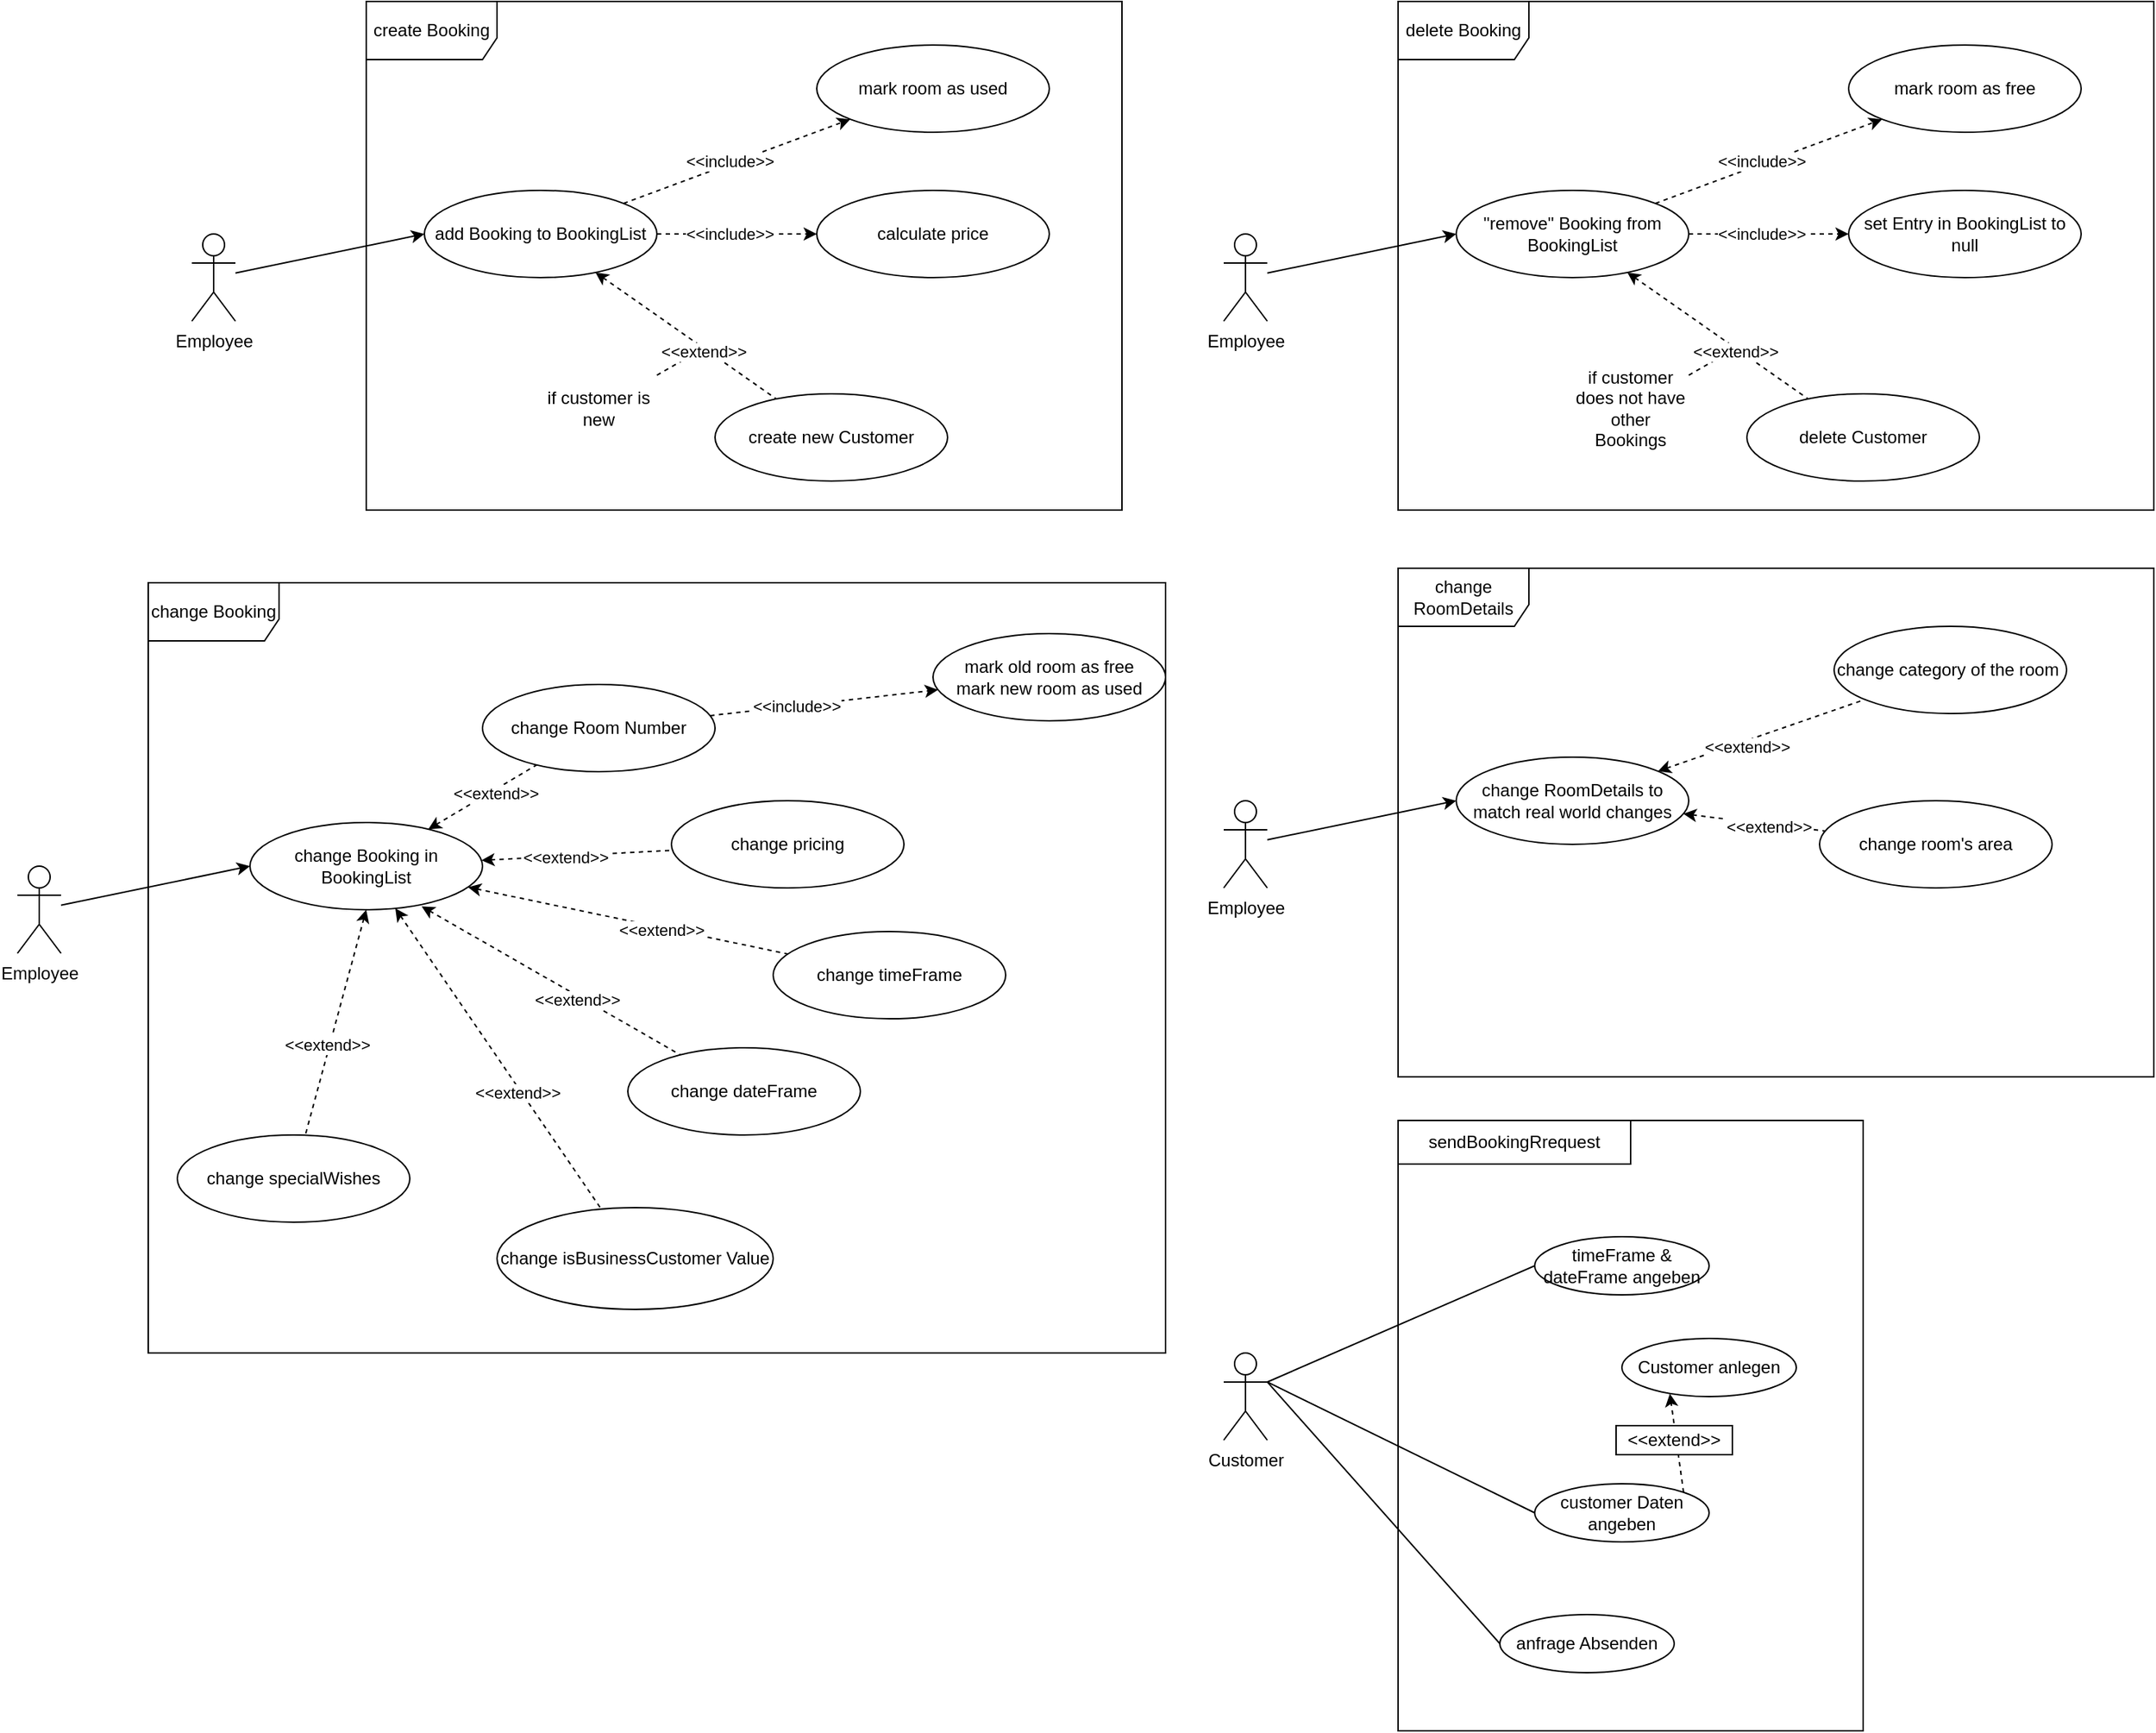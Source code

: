 <mxfile version="13.2.2" type="device"><diagram id="R2lEEEUBdFMjLlhIrx00" name="Page-1"><mxGraphModel dx="1613" dy="688" grid="1" gridSize="10" guides="1" tooltips="1" connect="1" arrows="1" fold="1" page="1" pageScale="1" pageWidth="850" pageHeight="1100" math="0" shadow="0" extFonts="Permanent Marker^https://fonts.googleapis.com/css?family=Permanent+Marker"><root><mxCell id="0"/><mxCell id="1" parent="0"/><mxCell id="NP9Gkg_iv2DwjVBq5gAW-1" value="create Booking" style="shape=umlFrame;whiteSpace=wrap;html=1;width=90;height=40;" parent="1" vertex="1"><mxGeometry x="170" y="510" width="520" height="350" as="geometry"/></mxCell><mxCell id="NP9Gkg_iv2DwjVBq5gAW-15" value="" style="edgeStyle=none;rounded=0;orthogonalLoop=1;jettySize=auto;html=1;dashed=1;startArrow=none;startFill=0;endArrow=none;endFill=0;" parent="1" source="NP9Gkg_iv2DwjVBq5gAW-14" edge="1"><mxGeometry relative="1" as="geometry"><mxPoint x="400" y="750" as="targetPoint"/></mxGeometry></mxCell><mxCell id="NP9Gkg_iv2DwjVBq5gAW-3" value="" style="rounded=0;orthogonalLoop=1;jettySize=auto;html=1;entryX=0;entryY=0.5;entryDx=0;entryDy=0;" parent="1" source="NP9Gkg_iv2DwjVBq5gAW-2" target="NP9Gkg_iv2DwjVBq5gAW-4" edge="1"><mxGeometry relative="1" as="geometry"/></mxCell><mxCell id="NP9Gkg_iv2DwjVBq5gAW-2" value="Employee" style="shape=umlActor;verticalLabelPosition=bottom;verticalAlign=top;html=1;" parent="1" vertex="1"><mxGeometry x="50" y="670" width="30" height="60" as="geometry"/></mxCell><mxCell id="NP9Gkg_iv2DwjVBq5gAW-6" value="" style="edgeStyle=none;rounded=0;orthogonalLoop=1;jettySize=auto;html=1;dashed=1;" parent="1" source="NP9Gkg_iv2DwjVBq5gAW-4" target="NP9Gkg_iv2DwjVBq5gAW-5" edge="1"><mxGeometry relative="1" as="geometry"/></mxCell><mxCell id="NP9Gkg_iv2DwjVBq5gAW-7" value="&amp;lt;&amp;lt;include&amp;gt;&amp;gt;" style="edgeLabel;html=1;align=center;verticalAlign=middle;resizable=0;points=[];" parent="NP9Gkg_iv2DwjVBq5gAW-6" vertex="1" connectable="0"><mxGeometry x="-0.366" y="2" relative="1" as="geometry"><mxPoint x="23.78" y="-8.69" as="offset"/></mxGeometry></mxCell><mxCell id="NP9Gkg_iv2DwjVBq5gAW-9" value="" style="edgeStyle=none;rounded=0;orthogonalLoop=1;jettySize=auto;html=1;dashed=1;" parent="1" source="NP9Gkg_iv2DwjVBq5gAW-4" target="NP9Gkg_iv2DwjVBq5gAW-8" edge="1"><mxGeometry relative="1" as="geometry"/></mxCell><mxCell id="NP9Gkg_iv2DwjVBq5gAW-10" value="&amp;lt;&amp;lt;include&amp;gt;&amp;gt;" style="edgeLabel;html=1;align=center;verticalAlign=middle;resizable=0;points=[];" parent="NP9Gkg_iv2DwjVBq5gAW-9" vertex="1" connectable="0"><mxGeometry x="-0.327" y="-1" relative="1" as="geometry"><mxPoint x="13" y="-1" as="offset"/></mxGeometry></mxCell><mxCell id="NP9Gkg_iv2DwjVBq5gAW-12" value="" style="edgeStyle=none;rounded=0;orthogonalLoop=1;jettySize=auto;html=1;endArrow=none;endFill=0;startArrow=classic;startFill=1;dashed=1;" parent="1" source="NP9Gkg_iv2DwjVBq5gAW-4" target="NP9Gkg_iv2DwjVBq5gAW-11" edge="1"><mxGeometry relative="1" as="geometry"/></mxCell><mxCell id="NP9Gkg_iv2DwjVBq5gAW-13" value="&amp;lt;&amp;lt;extend&amp;gt;&amp;gt;" style="edgeLabel;html=1;align=center;verticalAlign=middle;resizable=0;points=[];" parent="NP9Gkg_iv2DwjVBq5gAW-12" vertex="1" connectable="0"><mxGeometry x="0.21" y="-2" relative="1" as="geometry"><mxPoint as="offset"/></mxGeometry></mxCell><mxCell id="NP9Gkg_iv2DwjVBq5gAW-4" value="add Booking to BookingList" style="ellipse;whiteSpace=wrap;html=1;" parent="1" vertex="1"><mxGeometry x="210" y="640" width="160" height="60" as="geometry"/></mxCell><mxCell id="NP9Gkg_iv2DwjVBq5gAW-5" value="mark room as used" style="ellipse;whiteSpace=wrap;html=1;" parent="1" vertex="1"><mxGeometry x="480" y="540" width="160" height="60" as="geometry"/></mxCell><mxCell id="NP9Gkg_iv2DwjVBq5gAW-8" value="calculate price" style="ellipse;whiteSpace=wrap;html=1;" parent="1" vertex="1"><mxGeometry x="480" y="640" width="160" height="60" as="geometry"/></mxCell><mxCell id="NP9Gkg_iv2DwjVBq5gAW-11" value="create new Customer" style="ellipse;whiteSpace=wrap;html=1;" parent="1" vertex="1"><mxGeometry x="410" y="780" width="160" height="60" as="geometry"/></mxCell><mxCell id="NP9Gkg_iv2DwjVBq5gAW-14" value="if customer is new" style="text;html=1;strokeColor=none;fillColor=none;align=center;verticalAlign=middle;whiteSpace=wrap;rounded=0;" parent="1" vertex="1"><mxGeometry x="290" y="760" width="80" height="60" as="geometry"/></mxCell><mxCell id="NP9Gkg_iv2DwjVBq5gAW-16" value="change Booking" style="shape=umlFrame;whiteSpace=wrap;html=1;width=90;height=40;" parent="1" vertex="1"><mxGeometry x="20" y="910" width="700" height="530" as="geometry"/></mxCell><mxCell id="NP9Gkg_iv2DwjVBq5gAW-18" value="" style="rounded=0;orthogonalLoop=1;jettySize=auto;html=1;entryX=0;entryY=0.5;entryDx=0;entryDy=0;" parent="1" source="NP9Gkg_iv2DwjVBq5gAW-19" target="NP9Gkg_iv2DwjVBq5gAW-26" edge="1"><mxGeometry relative="1" as="geometry"/></mxCell><mxCell id="NP9Gkg_iv2DwjVBq5gAW-19" value="Employee" style="shape=umlActor;verticalLabelPosition=bottom;verticalAlign=top;html=1;" parent="1" vertex="1"><mxGeometry x="-70" y="1105" width="30" height="60" as="geometry"/></mxCell><mxCell id="NP9Gkg_iv2DwjVBq5gAW-20" value="" style="edgeStyle=none;rounded=0;orthogonalLoop=1;jettySize=auto;html=1;dashed=1;startArrow=classic;startFill=1;endArrow=none;endFill=0;" parent="1" source="NP9Gkg_iv2DwjVBq5gAW-26" target="NP9Gkg_iv2DwjVBq5gAW-27" edge="1"><mxGeometry relative="1" as="geometry"/></mxCell><mxCell id="NP9Gkg_iv2DwjVBq5gAW-21" value="&amp;lt;&amp;lt;extend&amp;gt;&amp;gt;" style="edgeLabel;html=1;align=center;verticalAlign=middle;resizable=0;points=[];" parent="NP9Gkg_iv2DwjVBq5gAW-20" vertex="1" connectable="0"><mxGeometry x="-0.366" y="2" relative="1" as="geometry"><mxPoint x="23.78" y="-8.69" as="offset"/></mxGeometry></mxCell><mxCell id="NP9Gkg_iv2DwjVBq5gAW-22" value="&amp;lt;" style="edgeStyle=none;rounded=0;orthogonalLoop=1;jettySize=auto;html=1;dashed=1;startArrow=classic;startFill=1;endArrow=none;endFill=0;" parent="1" source="NP9Gkg_iv2DwjVBq5gAW-26" target="NP9Gkg_iv2DwjVBq5gAW-28" edge="1"><mxGeometry relative="1" as="geometry"/></mxCell><mxCell id="NP9Gkg_iv2DwjVBq5gAW-23" value="&amp;lt;&amp;lt;extend&amp;gt;&amp;gt;" style="edgeLabel;html=1;align=center;verticalAlign=middle;resizable=0;points=[];" parent="NP9Gkg_iv2DwjVBq5gAW-22" vertex="1" connectable="0"><mxGeometry x="-0.327" y="-1" relative="1" as="geometry"><mxPoint x="13" y="-1" as="offset"/></mxGeometry></mxCell><mxCell id="NP9Gkg_iv2DwjVBq5gAW-24" value="" style="edgeStyle=none;rounded=0;orthogonalLoop=1;jettySize=auto;html=1;endArrow=none;endFill=0;startArrow=classic;startFill=1;dashed=1;" parent="1" source="NP9Gkg_iv2DwjVBq5gAW-26" target="NP9Gkg_iv2DwjVBq5gAW-29" edge="1"><mxGeometry relative="1" as="geometry"/></mxCell><mxCell id="NP9Gkg_iv2DwjVBq5gAW-25" value="&amp;lt;&amp;lt;extend&amp;gt;&amp;gt;" style="edgeLabel;html=1;align=center;verticalAlign=middle;resizable=0;points=[];" parent="NP9Gkg_iv2DwjVBq5gAW-24" vertex="1" connectable="0"><mxGeometry x="0.21" y="-2" relative="1" as="geometry"><mxPoint as="offset"/></mxGeometry></mxCell><mxCell id="NP9Gkg_iv2DwjVBq5gAW-26" value="change Booking in BookingList" style="ellipse;whiteSpace=wrap;html=1;" parent="1" vertex="1"><mxGeometry x="90" y="1075" width="160" height="60" as="geometry"/></mxCell><mxCell id="NP9Gkg_iv2DwjVBq5gAW-62" value="" style="edgeStyle=none;rounded=0;orthogonalLoop=1;jettySize=auto;html=1;dashed=1;startArrow=none;startFill=0;endArrow=classic;endFill=1;" parent="1" source="NP9Gkg_iv2DwjVBq5gAW-27" target="NP9Gkg_iv2DwjVBq5gAW-61" edge="1"><mxGeometry relative="1" as="geometry"/></mxCell><mxCell id="NP9Gkg_iv2DwjVBq5gAW-63" value="&amp;lt;&amp;lt;include&amp;gt;&amp;gt;" style="edgeLabel;html=1;align=center;verticalAlign=middle;resizable=0;points=[];" parent="NP9Gkg_iv2DwjVBq5gAW-62" vertex="1" connectable="0"><mxGeometry x="-0.25" relative="1" as="geometry"><mxPoint as="offset"/></mxGeometry></mxCell><mxCell id="NP9Gkg_iv2DwjVBq5gAW-27" value="change Room Number" style="ellipse;whiteSpace=wrap;html=1;" parent="1" vertex="1"><mxGeometry x="250" y="980" width="160" height="60" as="geometry"/></mxCell><mxCell id="NP9Gkg_iv2DwjVBq5gAW-28" value="change pricing" style="ellipse;whiteSpace=wrap;html=1;" parent="1" vertex="1"><mxGeometry x="380" y="1060" width="160" height="60" as="geometry"/></mxCell><mxCell id="NP9Gkg_iv2DwjVBq5gAW-29" value="change timeFrame" style="ellipse;whiteSpace=wrap;html=1;" parent="1" vertex="1"><mxGeometry x="450" y="1150" width="160" height="60" as="geometry"/></mxCell><mxCell id="NP9Gkg_iv2DwjVBq5gAW-31" value="delete Booking" style="shape=umlFrame;whiteSpace=wrap;html=1;width=90;height=40;" parent="1" vertex="1"><mxGeometry x="880" y="510" width="520" height="350" as="geometry"/></mxCell><mxCell id="NP9Gkg_iv2DwjVBq5gAW-32" value="" style="edgeStyle=none;rounded=0;orthogonalLoop=1;jettySize=auto;html=1;dashed=1;startArrow=none;startFill=0;endArrow=none;endFill=0;" parent="1" source="NP9Gkg_iv2DwjVBq5gAW-45" edge="1"><mxGeometry relative="1" as="geometry"><mxPoint x="1110" y="750" as="targetPoint"/></mxGeometry></mxCell><mxCell id="NP9Gkg_iv2DwjVBq5gAW-33" value="" style="rounded=0;orthogonalLoop=1;jettySize=auto;html=1;entryX=0;entryY=0.5;entryDx=0;entryDy=0;" parent="1" source="NP9Gkg_iv2DwjVBq5gAW-34" target="NP9Gkg_iv2DwjVBq5gAW-41" edge="1"><mxGeometry relative="1" as="geometry"/></mxCell><mxCell id="NP9Gkg_iv2DwjVBq5gAW-34" value="Employee" style="shape=umlActor;verticalLabelPosition=bottom;verticalAlign=top;html=1;" parent="1" vertex="1"><mxGeometry x="760" y="670" width="30" height="60" as="geometry"/></mxCell><mxCell id="NP9Gkg_iv2DwjVBq5gAW-35" value="" style="edgeStyle=none;rounded=0;orthogonalLoop=1;jettySize=auto;html=1;dashed=1;" parent="1" source="NP9Gkg_iv2DwjVBq5gAW-41" target="NP9Gkg_iv2DwjVBq5gAW-42" edge="1"><mxGeometry relative="1" as="geometry"/></mxCell><mxCell id="NP9Gkg_iv2DwjVBq5gAW-36" value="&amp;lt;&amp;lt;include&amp;gt;&amp;gt;" style="edgeLabel;html=1;align=center;verticalAlign=middle;resizable=0;points=[];" parent="NP9Gkg_iv2DwjVBq5gAW-35" vertex="1" connectable="0"><mxGeometry x="-0.366" y="2" relative="1" as="geometry"><mxPoint x="23.78" y="-8.69" as="offset"/></mxGeometry></mxCell><mxCell id="NP9Gkg_iv2DwjVBq5gAW-37" value="" style="edgeStyle=none;rounded=0;orthogonalLoop=1;jettySize=auto;html=1;dashed=1;" parent="1" source="NP9Gkg_iv2DwjVBq5gAW-41" target="NP9Gkg_iv2DwjVBq5gAW-43" edge="1"><mxGeometry relative="1" as="geometry"/></mxCell><mxCell id="NP9Gkg_iv2DwjVBq5gAW-38" value="&amp;lt;&amp;lt;include&amp;gt;&amp;gt;" style="edgeLabel;html=1;align=center;verticalAlign=middle;resizable=0;points=[];" parent="NP9Gkg_iv2DwjVBq5gAW-37" vertex="1" connectable="0"><mxGeometry x="-0.327" y="-1" relative="1" as="geometry"><mxPoint x="13" y="-1" as="offset"/></mxGeometry></mxCell><mxCell id="NP9Gkg_iv2DwjVBq5gAW-39" value="" style="edgeStyle=none;rounded=0;orthogonalLoop=1;jettySize=auto;html=1;endArrow=none;endFill=0;startArrow=classic;startFill=1;dashed=1;" parent="1" source="NP9Gkg_iv2DwjVBq5gAW-41" target="NP9Gkg_iv2DwjVBq5gAW-44" edge="1"><mxGeometry relative="1" as="geometry"/></mxCell><mxCell id="NP9Gkg_iv2DwjVBq5gAW-40" value="&amp;lt;&amp;lt;extend&amp;gt;&amp;gt;" style="edgeLabel;html=1;align=center;verticalAlign=middle;resizable=0;points=[];" parent="NP9Gkg_iv2DwjVBq5gAW-39" vertex="1" connectable="0"><mxGeometry x="0.21" y="-2" relative="1" as="geometry"><mxPoint as="offset"/></mxGeometry></mxCell><mxCell id="NP9Gkg_iv2DwjVBq5gAW-41" value="&quot;remove&quot; Booking from BookingList" style="ellipse;whiteSpace=wrap;html=1;" parent="1" vertex="1"><mxGeometry x="920" y="640" width="160" height="60" as="geometry"/></mxCell><mxCell id="NP9Gkg_iv2DwjVBq5gAW-42" value="mark room as free" style="ellipse;whiteSpace=wrap;html=1;" parent="1" vertex="1"><mxGeometry x="1190" y="540" width="160" height="60" as="geometry"/></mxCell><mxCell id="NP9Gkg_iv2DwjVBq5gAW-43" value="set Entry in BookingList to null" style="ellipse;whiteSpace=wrap;html=1;" parent="1" vertex="1"><mxGeometry x="1190" y="640" width="160" height="60" as="geometry"/></mxCell><mxCell id="NP9Gkg_iv2DwjVBq5gAW-44" value="delete Customer" style="ellipse;whiteSpace=wrap;html=1;" parent="1" vertex="1"><mxGeometry x="1120" y="780" width="160" height="60" as="geometry"/></mxCell><mxCell id="NP9Gkg_iv2DwjVBq5gAW-45" value="if customer does not have other Bookings" style="text;html=1;strokeColor=none;fillColor=none;align=center;verticalAlign=middle;whiteSpace=wrap;rounded=0;" parent="1" vertex="1"><mxGeometry x="1000" y="760" width="80" height="60" as="geometry"/></mxCell><mxCell id="NP9Gkg_iv2DwjVBq5gAW-46" value="change RoomDetails" style="shape=umlFrame;whiteSpace=wrap;html=1;width=90;height=40;" parent="1" vertex="1"><mxGeometry x="880" y="900" width="520" height="350" as="geometry"/></mxCell><mxCell id="NP9Gkg_iv2DwjVBq5gAW-48" value="" style="rounded=0;orthogonalLoop=1;jettySize=auto;html=1;entryX=0;entryY=0.5;entryDx=0;entryDy=0;" parent="1" source="NP9Gkg_iv2DwjVBq5gAW-49" target="NP9Gkg_iv2DwjVBq5gAW-56" edge="1"><mxGeometry relative="1" as="geometry"/></mxCell><mxCell id="NP9Gkg_iv2DwjVBq5gAW-49" value="Employee" style="shape=umlActor;verticalLabelPosition=bottom;verticalAlign=top;html=1;" parent="1" vertex="1"><mxGeometry x="760" y="1060" width="30" height="60" as="geometry"/></mxCell><mxCell id="NP9Gkg_iv2DwjVBq5gAW-52" value="" style="edgeStyle=none;rounded=0;orthogonalLoop=1;jettySize=auto;html=1;dashed=1;startArrow=classic;startFill=1;endArrow=none;endFill=0;" parent="1" source="NP9Gkg_iv2DwjVBq5gAW-56" target="NP9Gkg_iv2DwjVBq5gAW-58" edge="1"><mxGeometry relative="1" as="geometry"/></mxCell><mxCell id="NP9Gkg_iv2DwjVBq5gAW-53" value="&amp;lt;&amp;lt;extend&amp;gt;&amp;gt;" style="edgeLabel;html=1;align=center;verticalAlign=middle;resizable=0;points=[];" parent="NP9Gkg_iv2DwjVBq5gAW-52" vertex="1" connectable="0"><mxGeometry x="-0.327" y="-1" relative="1" as="geometry"><mxPoint x="13" y="-1" as="offset"/></mxGeometry></mxCell><mxCell id="NP9Gkg_iv2DwjVBq5gAW-54" value="" style="edgeStyle=none;rounded=0;orthogonalLoop=1;jettySize=auto;html=1;endArrow=none;endFill=0;startArrow=classic;startFill=1;dashed=1;" parent="1" source="NP9Gkg_iv2DwjVBq5gAW-56" target="NP9Gkg_iv2DwjVBq5gAW-59" edge="1"><mxGeometry relative="1" as="geometry"/></mxCell><mxCell id="NP9Gkg_iv2DwjVBq5gAW-55" value="&amp;lt;&amp;lt;extend&amp;gt;&amp;gt;" style="edgeLabel;html=1;align=center;verticalAlign=middle;resizable=0;points=[];" parent="NP9Gkg_iv2DwjVBq5gAW-54" vertex="1" connectable="0"><mxGeometry x="0.21" y="-2" relative="1" as="geometry"><mxPoint as="offset"/></mxGeometry></mxCell><mxCell id="NP9Gkg_iv2DwjVBq5gAW-56" value="change RoomDetails to match real world changes" style="ellipse;whiteSpace=wrap;html=1;" parent="1" vertex="1"><mxGeometry x="920" y="1030" width="160" height="60" as="geometry"/></mxCell><mxCell id="NP9Gkg_iv2DwjVBq5gAW-58" value="change category of the room&amp;nbsp;" style="ellipse;whiteSpace=wrap;html=1;" parent="1" vertex="1"><mxGeometry x="1180" y="940" width="160" height="60" as="geometry"/></mxCell><mxCell id="NP9Gkg_iv2DwjVBq5gAW-59" value="change room's area" style="ellipse;whiteSpace=wrap;html=1;" parent="1" vertex="1"><mxGeometry x="1170" y="1060" width="160" height="60" as="geometry"/></mxCell><mxCell id="NP9Gkg_iv2DwjVBq5gAW-61" value="mark old room as free&lt;br&gt;mark new room as used" style="ellipse;whiteSpace=wrap;html=1;" parent="1" vertex="1"><mxGeometry x="560" y="945" width="160" height="60" as="geometry"/></mxCell><mxCell id="NP9Gkg_iv2DwjVBq5gAW-64" value="" style="edgeStyle=none;rounded=0;orthogonalLoop=1;jettySize=auto;html=1;endArrow=none;endFill=0;startArrow=classic;startFill=1;dashed=1;exitX=0.738;exitY=0.961;exitDx=0;exitDy=0;exitPerimeter=0;" parent="1" source="NP9Gkg_iv2DwjVBq5gAW-26" target="NP9Gkg_iv2DwjVBq5gAW-66" edge="1"><mxGeometry relative="1" as="geometry"><mxPoint x="174.13" y="1200.005" as="sourcePoint"/></mxGeometry></mxCell><mxCell id="NP9Gkg_iv2DwjVBq5gAW-65" value="&amp;lt;&amp;lt;extend&amp;gt;&amp;gt;" style="edgeLabel;html=1;align=center;verticalAlign=middle;resizable=0;points=[];" parent="NP9Gkg_iv2DwjVBq5gAW-64" vertex="1" connectable="0"><mxGeometry x="0.21" y="-2" relative="1" as="geometry"><mxPoint as="offset"/></mxGeometry></mxCell><mxCell id="NP9Gkg_iv2DwjVBq5gAW-66" value="change dateFrame" style="ellipse;whiteSpace=wrap;html=1;" parent="1" vertex="1"><mxGeometry x="350" y="1230.0" width="160" height="60" as="geometry"/></mxCell><mxCell id="NP9Gkg_iv2DwjVBq5gAW-67" value="" style="edgeStyle=none;rounded=0;orthogonalLoop=1;jettySize=auto;html=1;endArrow=none;endFill=0;startArrow=classic;startFill=1;dashed=1;exitX=0.5;exitY=1;exitDx=0;exitDy=0;" parent="1" source="NP9Gkg_iv2DwjVBq5gAW-26" target="NP9Gkg_iv2DwjVBq5gAW-69" edge="1"><mxGeometry relative="1" as="geometry"><mxPoint x="130.0" y="1297.075" as="sourcePoint"/></mxGeometry></mxCell><mxCell id="NP9Gkg_iv2DwjVBq5gAW-68" value="&amp;lt;&amp;lt;extend&amp;gt;&amp;gt;" style="edgeLabel;html=1;align=center;verticalAlign=middle;resizable=0;points=[];" parent="NP9Gkg_iv2DwjVBq5gAW-67" vertex="1" connectable="0"><mxGeometry x="0.21" y="-2" relative="1" as="geometry"><mxPoint as="offset"/></mxGeometry></mxCell><mxCell id="NP9Gkg_iv2DwjVBq5gAW-69" value="change specialWishes" style="ellipse;whiteSpace=wrap;html=1;" parent="1" vertex="1"><mxGeometry x="40" y="1290.0" width="160" height="60" as="geometry"/></mxCell><mxCell id="NP9Gkg_iv2DwjVBq5gAW-70" value="" style="edgeStyle=none;rounded=0;orthogonalLoop=1;jettySize=auto;html=1;endArrow=none;endFill=0;startArrow=classic;startFill=1;dashed=1;exitX=0.625;exitY=0.983;exitDx=0;exitDy=0;exitPerimeter=0;" parent="1" source="NP9Gkg_iv2DwjVBq5gAW-26" target="NP9Gkg_iv2DwjVBq5gAW-72" edge="1"><mxGeometry relative="1" as="geometry"><mxPoint x="840.0" y="1237.075" as="sourcePoint"/></mxGeometry></mxCell><mxCell id="NP9Gkg_iv2DwjVBq5gAW-71" value="&amp;lt;&amp;lt;extend&amp;gt;&amp;gt;" style="edgeLabel;html=1;align=center;verticalAlign=middle;resizable=0;points=[];" parent="NP9Gkg_iv2DwjVBq5gAW-70" vertex="1" connectable="0"><mxGeometry x="0.21" y="-2" relative="1" as="geometry"><mxPoint as="offset"/></mxGeometry></mxCell><mxCell id="NP9Gkg_iv2DwjVBq5gAW-72" value="change isBusinessCustomer Value" style="ellipse;whiteSpace=wrap;html=1;" parent="1" vertex="1"><mxGeometry x="260" y="1340" width="190" height="70" as="geometry"/></mxCell><mxCell id="1RGNk_E-qZTxFFL14h58-13" value="" style="rounded=0;whiteSpace=wrap;html=1;" vertex="1" parent="1"><mxGeometry x="880" y="1280" width="320" height="420" as="geometry"/></mxCell><mxCell id="1RGNk_E-qZTxFFL14h58-14" value="sendBookingRrequest" style="rounded=0;whiteSpace=wrap;html=1;" vertex="1" parent="1"><mxGeometry x="880" y="1280" width="160" height="30" as="geometry"/></mxCell><mxCell id="1RGNk_E-qZTxFFL14h58-15" style="edgeStyle=none;rounded=0;orthogonalLoop=1;jettySize=auto;html=1;exitX=1;exitY=0.333;exitDx=0;exitDy=0;exitPerimeter=0;entryX=0;entryY=0.5;entryDx=0;entryDy=0;endArrow=none;endFill=0;" edge="1" parent="1" source="1RGNk_E-qZTxFFL14h58-18" target="1RGNk_E-qZTxFFL14h58-19"><mxGeometry relative="1" as="geometry"/></mxCell><mxCell id="1RGNk_E-qZTxFFL14h58-16" style="edgeStyle=none;rounded=0;orthogonalLoop=1;jettySize=auto;html=1;exitX=1;exitY=0.333;exitDx=0;exitDy=0;exitPerimeter=0;entryX=0;entryY=0.5;entryDx=0;entryDy=0;endArrow=none;endFill=0;" edge="1" parent="1" source="1RGNk_E-qZTxFFL14h58-18" target="1RGNk_E-qZTxFFL14h58-22"><mxGeometry relative="1" as="geometry"/></mxCell><mxCell id="1RGNk_E-qZTxFFL14h58-17" style="edgeStyle=none;rounded=0;orthogonalLoop=1;jettySize=auto;html=1;exitX=1;exitY=0.333;exitDx=0;exitDy=0;exitPerimeter=0;entryX=0;entryY=0.5;entryDx=0;entryDy=0;endArrow=none;endFill=0;" edge="1" parent="1" source="1RGNk_E-qZTxFFL14h58-18" target="1RGNk_E-qZTxFFL14h58-23"><mxGeometry relative="1" as="geometry"/></mxCell><mxCell id="1RGNk_E-qZTxFFL14h58-18" value="Customer" style="shape=umlActor;verticalLabelPosition=bottom;labelBackgroundColor=#ffffff;verticalAlign=top;html=1;outlineConnect=0;" vertex="1" parent="1"><mxGeometry x="760" y="1440" width="30" height="60" as="geometry"/></mxCell><mxCell id="1RGNk_E-qZTxFFL14h58-19" value="timeFrame &amp;amp; dateFrame angeben" style="ellipse;whiteSpace=wrap;html=1;" vertex="1" parent="1"><mxGeometry x="974" y="1360" width="120" height="40" as="geometry"/></mxCell><mxCell id="1RGNk_E-qZTxFFL14h58-20" value="Customer anlegen" style="ellipse;whiteSpace=wrap;html=1;" vertex="1" parent="1"><mxGeometry x="1034" y="1430" width="120" height="40" as="geometry"/></mxCell><mxCell id="1RGNk_E-qZTxFFL14h58-21" style="edgeStyle=none;rounded=0;orthogonalLoop=1;jettySize=auto;html=1;exitX=1;exitY=0;exitDx=0;exitDy=0;entryX=0.275;entryY=0.95;entryDx=0;entryDy=0;endArrow=classic;endFill=1;dashed=1;entryPerimeter=0;" edge="1" parent="1" source="1RGNk_E-qZTxFFL14h58-22" target="1RGNk_E-qZTxFFL14h58-20"><mxGeometry relative="1" as="geometry"/></mxCell><mxCell id="1RGNk_E-qZTxFFL14h58-22" value="customer Daten angeben" style="ellipse;whiteSpace=wrap;html=1;" vertex="1" parent="1"><mxGeometry x="974" y="1530" width="120" height="40" as="geometry"/></mxCell><mxCell id="1RGNk_E-qZTxFFL14h58-23" value="anfrage Absenden" style="ellipse;whiteSpace=wrap;html=1;" vertex="1" parent="1"><mxGeometry x="950" y="1620" width="120" height="40" as="geometry"/></mxCell><mxCell id="1RGNk_E-qZTxFFL14h58-24" value="&amp;lt;&amp;lt;extend&amp;gt;&amp;gt;" style="rounded=0;whiteSpace=wrap;html=1;" vertex="1" parent="1"><mxGeometry x="1030" y="1490" width="80" height="20" as="geometry"/></mxCell></root></mxGraphModel></diagram></mxfile>